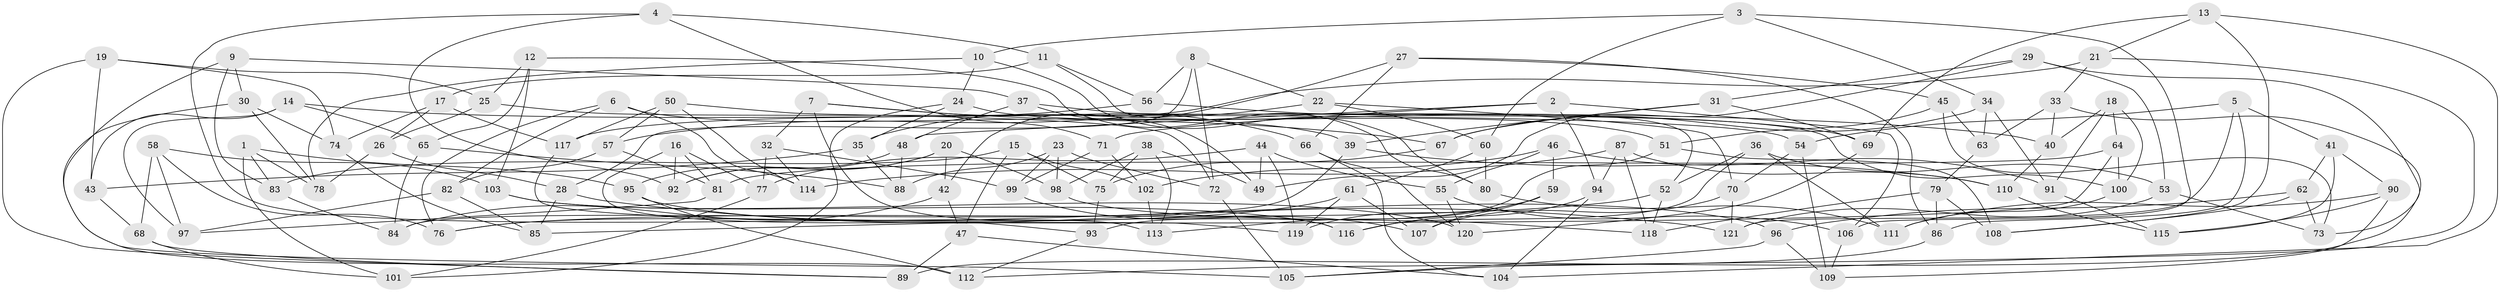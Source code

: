 // Generated by graph-tools (version 1.1) at 2025/03/03/09/25 03:03:10]
// undirected, 121 vertices, 242 edges
graph export_dot {
graph [start="1"]
  node [color=gray90,style=filled];
  1;
  2;
  3;
  4;
  5;
  6;
  7;
  8;
  9;
  10;
  11;
  12;
  13;
  14;
  15;
  16;
  17;
  18;
  19;
  20;
  21;
  22;
  23;
  24;
  25;
  26;
  27;
  28;
  29;
  30;
  31;
  32;
  33;
  34;
  35;
  36;
  37;
  38;
  39;
  40;
  41;
  42;
  43;
  44;
  45;
  46;
  47;
  48;
  49;
  50;
  51;
  52;
  53;
  54;
  55;
  56;
  57;
  58;
  59;
  60;
  61;
  62;
  63;
  64;
  65;
  66;
  67;
  68;
  69;
  70;
  71;
  72;
  73;
  74;
  75;
  76;
  77;
  78;
  79;
  80;
  81;
  82;
  83;
  84;
  85;
  86;
  87;
  88;
  89;
  90;
  91;
  92;
  93;
  94;
  95;
  96;
  97;
  98;
  99;
  100;
  101;
  102;
  103;
  104;
  105;
  106;
  107;
  108;
  109;
  110;
  111;
  112;
  113;
  114;
  115;
  116;
  117;
  118;
  119;
  120;
  121;
  1 -- 78;
  1 -- 83;
  1 -- 95;
  1 -- 101;
  2 -- 94;
  2 -- 48;
  2 -- 106;
  2 -- 71;
  3 -- 106;
  3 -- 34;
  3 -- 60;
  3 -- 10;
  4 -- 113;
  4 -- 92;
  4 -- 11;
  4 -- 71;
  5 -- 41;
  5 -- 86;
  5 -- 54;
  5 -- 121;
  6 -- 39;
  6 -- 82;
  6 -- 76;
  6 -- 114;
  7 -- 116;
  7 -- 32;
  7 -- 67;
  7 -- 66;
  8 -- 72;
  8 -- 22;
  8 -- 56;
  8 -- 28;
  9 -- 30;
  9 -- 105;
  9 -- 37;
  9 -- 83;
  10 -- 78;
  10 -- 24;
  10 -- 80;
  11 -- 52;
  11 -- 56;
  11 -- 17;
  12 -- 103;
  12 -- 25;
  12 -- 80;
  12 -- 65;
  13 -- 21;
  13 -- 104;
  13 -- 108;
  13 -- 69;
  14 -- 65;
  14 -- 43;
  14 -- 40;
  14 -- 97;
  15 -- 102;
  15 -- 47;
  15 -- 83;
  15 -- 75;
  16 -- 92;
  16 -- 81;
  16 -- 93;
  16 -- 77;
  17 -- 117;
  17 -- 26;
  17 -- 74;
  18 -- 91;
  18 -- 64;
  18 -- 40;
  18 -- 100;
  19 -- 74;
  19 -- 25;
  19 -- 89;
  19 -- 43;
  20 -- 92;
  20 -- 98;
  20 -- 95;
  20 -- 42;
  21 -- 33;
  21 -- 57;
  21 -- 112;
  22 -- 70;
  22 -- 35;
  22 -- 60;
  23 -- 98;
  23 -- 88;
  23 -- 99;
  23 -- 72;
  24 -- 51;
  24 -- 101;
  24 -- 35;
  25 -- 54;
  25 -- 26;
  26 -- 28;
  26 -- 78;
  27 -- 42;
  27 -- 86;
  27 -- 45;
  27 -- 66;
  28 -- 85;
  28 -- 121;
  29 -- 53;
  29 -- 49;
  29 -- 73;
  29 -- 31;
  30 -- 78;
  30 -- 112;
  30 -- 74;
  31 -- 39;
  31 -- 67;
  31 -- 69;
  32 -- 77;
  32 -- 114;
  32 -- 99;
  33 -- 63;
  33 -- 40;
  33 -- 89;
  34 -- 67;
  34 -- 63;
  34 -- 91;
  35 -- 43;
  35 -- 88;
  36 -- 53;
  36 -- 52;
  36 -- 111;
  36 -- 116;
  37 -- 49;
  37 -- 100;
  37 -- 48;
  38 -- 75;
  38 -- 113;
  38 -- 98;
  38 -- 49;
  39 -- 84;
  39 -- 110;
  40 -- 110;
  41 -- 90;
  41 -- 62;
  41 -- 115;
  42 -- 84;
  42 -- 47;
  43 -- 68;
  44 -- 77;
  44 -- 55;
  44 -- 49;
  44 -- 119;
  45 -- 63;
  45 -- 51;
  45 -- 73;
  46 -- 59;
  46 -- 55;
  46 -- 91;
  46 -- 102;
  47 -- 104;
  47 -- 89;
  48 -- 92;
  48 -- 88;
  50 -- 117;
  50 -- 57;
  50 -- 114;
  50 -- 72;
  51 -- 108;
  51 -- 93;
  52 -- 76;
  52 -- 118;
  53 -- 121;
  53 -- 73;
  54 -- 70;
  54 -- 109;
  55 -- 106;
  55 -- 120;
  56 -- 117;
  56 -- 69;
  57 -- 81;
  57 -- 82;
  58 -- 97;
  58 -- 103;
  58 -- 76;
  58 -- 68;
  59 -- 107;
  59 -- 119;
  59 -- 113;
  60 -- 80;
  60 -- 61;
  61 -- 76;
  61 -- 107;
  61 -- 119;
  62 -- 108;
  62 -- 96;
  62 -- 73;
  63 -- 79;
  64 -- 100;
  64 -- 81;
  64 -- 85;
  65 -- 84;
  65 -- 88;
  66 -- 120;
  66 -- 104;
  67 -- 75;
  68 -- 89;
  68 -- 101;
  69 -- 120;
  70 -- 121;
  70 -- 107;
  71 -- 102;
  71 -- 99;
  72 -- 105;
  74 -- 85;
  75 -- 93;
  77 -- 101;
  79 -- 118;
  79 -- 86;
  79 -- 108;
  80 -- 111;
  81 -- 97;
  82 -- 97;
  82 -- 85;
  83 -- 84;
  86 -- 105;
  87 -- 118;
  87 -- 114;
  87 -- 110;
  87 -- 94;
  90 -- 111;
  90 -- 115;
  90 -- 109;
  91 -- 115;
  93 -- 112;
  94 -- 116;
  94 -- 104;
  95 -- 96;
  95 -- 112;
  96 -- 109;
  96 -- 105;
  98 -- 118;
  99 -- 107;
  100 -- 111;
  102 -- 113;
  103 -- 120;
  103 -- 116;
  106 -- 109;
  110 -- 115;
  117 -- 119;
}
